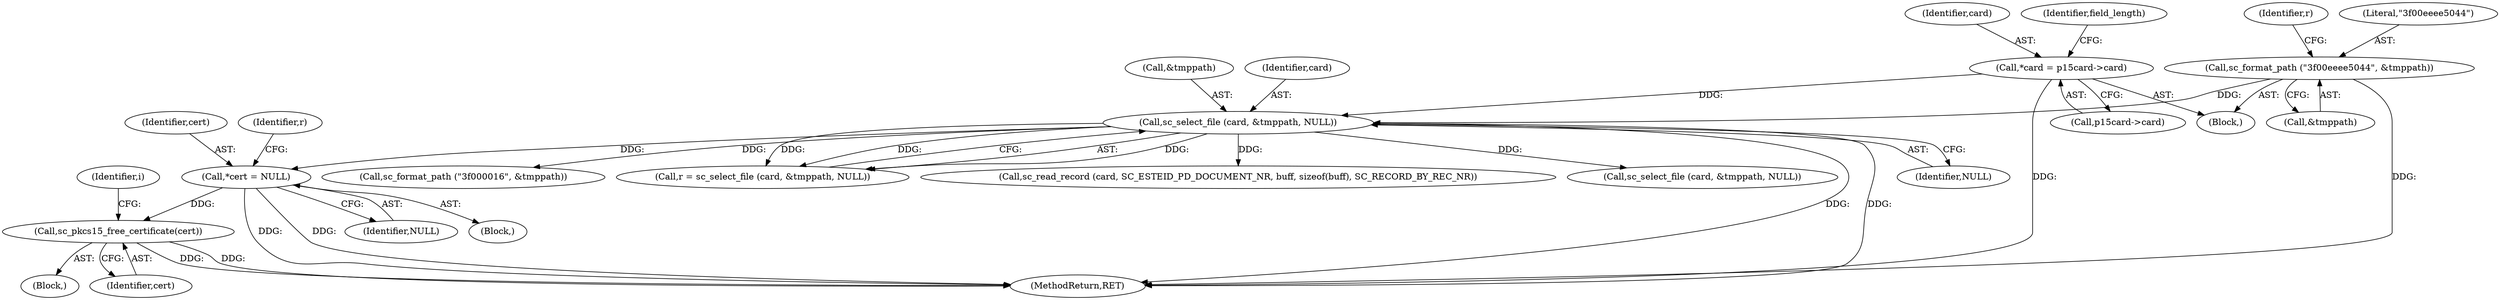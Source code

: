 digraph "0_OpenSC_360e95d45ac4123255a4c796db96337f332160ad#diff-d643a0fa169471dbf2912f4866dc49c5_4@API" {
"1000427" [label="(Call,sc_pkcs15_free_certificate(cert))"];
"1000303" [label="(Call,*cert = NULL)"];
"1000152" [label="(Call,sc_select_file (card, &tmppath, NULL))"];
"1000113" [label="(Call,*card = p15card->card)"];
"1000146" [label="(Call,sc_format_path (\"3f00eeee5044\", &tmppath))"];
"1000305" [label="(Identifier,NULL)"];
"1000156" [label="(Identifier,NULL)"];
"1000111" [label="(Block,)"];
"1000429" [label="(Call,sc_format_path (\"3f000016\", &tmppath))"];
"1000301" [label="(Block,)"];
"1000153" [label="(Identifier,card)"];
"1000151" [label="(Identifier,r)"];
"1000148" [label="(Call,&tmppath)"];
"1000114" [label="(Identifier,card)"];
"1000303" [label="(Call,*cert = NULL)"];
"1000146" [label="(Call,sc_format_path (\"3f00eeee5044\", &tmppath))"];
"1000150" [label="(Call,r = sc_select_file (card, &tmppath, NULL))"];
"1000166" [label="(Call,sc_read_record (card, SC_ESTEID_PD_DOCUMENT_NR, buff, sizeof(buff), SC_RECORD_BY_REC_NR))"];
"1000154" [label="(Call,&tmppath)"];
"1000115" [label="(Call,p15card->card)"];
"1000834" [label="(MethodReturn,RET)"];
"1000428" [label="(Identifier,cert)"];
"1000304" [label="(Identifier,cert)"];
"1000427" [label="(Call,sc_pkcs15_free_certificate(cert))"];
"1000435" [label="(Call,sc_select_file (card, &tmppath, NULL))"];
"1000361" [label="(Block,)"];
"1000123" [label="(Identifier,field_length)"];
"1000307" [label="(Identifier,r)"];
"1000152" [label="(Call,sc_select_file (card, &tmppath, NULL))"];
"1000147" [label="(Literal,\"3f00eeee5044\")"];
"1000221" [label="(Identifier,i)"];
"1000113" [label="(Call,*card = p15card->card)"];
"1000427" -> "1000361"  [label="AST: "];
"1000427" -> "1000428"  [label="CFG: "];
"1000428" -> "1000427"  [label="AST: "];
"1000221" -> "1000427"  [label="CFG: "];
"1000427" -> "1000834"  [label="DDG: "];
"1000427" -> "1000834"  [label="DDG: "];
"1000303" -> "1000427"  [label="DDG: "];
"1000303" -> "1000301"  [label="AST: "];
"1000303" -> "1000305"  [label="CFG: "];
"1000304" -> "1000303"  [label="AST: "];
"1000305" -> "1000303"  [label="AST: "];
"1000307" -> "1000303"  [label="CFG: "];
"1000303" -> "1000834"  [label="DDG: "];
"1000303" -> "1000834"  [label="DDG: "];
"1000152" -> "1000303"  [label="DDG: "];
"1000152" -> "1000150"  [label="AST: "];
"1000152" -> "1000156"  [label="CFG: "];
"1000153" -> "1000152"  [label="AST: "];
"1000154" -> "1000152"  [label="AST: "];
"1000156" -> "1000152"  [label="AST: "];
"1000150" -> "1000152"  [label="CFG: "];
"1000152" -> "1000834"  [label="DDG: "];
"1000152" -> "1000834"  [label="DDG: "];
"1000152" -> "1000150"  [label="DDG: "];
"1000152" -> "1000150"  [label="DDG: "];
"1000152" -> "1000150"  [label="DDG: "];
"1000113" -> "1000152"  [label="DDG: "];
"1000146" -> "1000152"  [label="DDG: "];
"1000152" -> "1000166"  [label="DDG: "];
"1000152" -> "1000429"  [label="DDG: "];
"1000152" -> "1000435"  [label="DDG: "];
"1000113" -> "1000111"  [label="AST: "];
"1000113" -> "1000115"  [label="CFG: "];
"1000114" -> "1000113"  [label="AST: "];
"1000115" -> "1000113"  [label="AST: "];
"1000123" -> "1000113"  [label="CFG: "];
"1000113" -> "1000834"  [label="DDG: "];
"1000146" -> "1000111"  [label="AST: "];
"1000146" -> "1000148"  [label="CFG: "];
"1000147" -> "1000146"  [label="AST: "];
"1000148" -> "1000146"  [label="AST: "];
"1000151" -> "1000146"  [label="CFG: "];
"1000146" -> "1000834"  [label="DDG: "];
}
